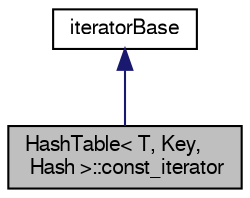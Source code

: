 digraph "HashTable&lt; T, Key, Hash &gt;::const_iterator"
{
  bgcolor="transparent";
  edge [fontname="FreeSans",fontsize="10",labelfontname="FreeSans",labelfontsize="10"];
  node [fontname="FreeSans",fontsize="10",shape=record];
  Node2 [label="HashTable\< T, Key,\l Hash \>::const_iterator",height=0.2,width=0.4,color="black", fillcolor="grey75", style="filled", fontcolor="black"];
  Node3 -> Node2 [dir="back",color="midnightblue",fontsize="10",style="solid",fontname="FreeSans"];
  Node3 [label="iteratorBase",height=0.2,width=0.4,color="black",URL="$a25718.html",tooltip="The iterator base for HashTable. "];
}
